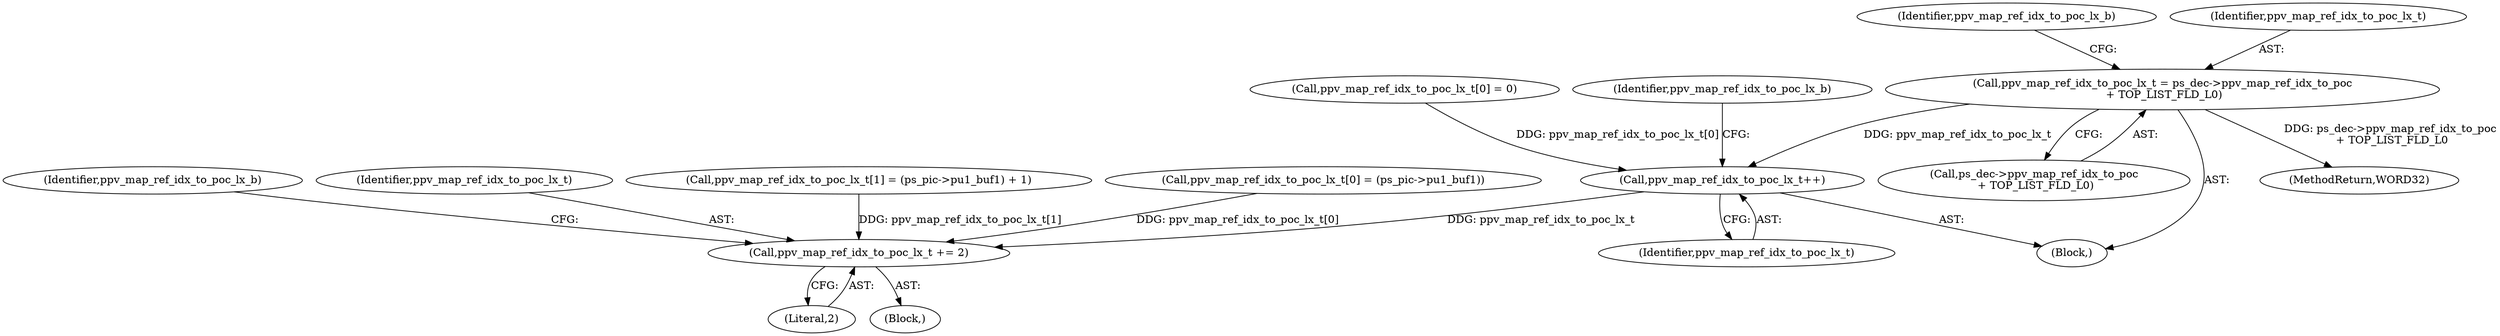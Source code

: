 digraph "0_Android_943323f1d9d3dd5c2634deb26cbe72343ca6b3db_0@integer" {
"1000583" [label="(Call,ppv_map_ref_idx_to_poc_lx_t = ps_dec->ppv_map_ref_idx_to_poc\n + TOP_LIST_FLD_L0)"];
"1000602" [label="(Call,ppv_map_ref_idx_to_poc_lx_t++)"];
"1000668" [label="(Call,ppv_map_ref_idx_to_poc_lx_t += 2)"];
"1001224" [label="(MethodReturn,WORD32)"];
"1000670" [label="(Literal,2)"];
"1000602" [label="(Call,ppv_map_ref_idx_to_poc_lx_t++)"];
"1000585" [label="(Call,ps_dec->ppv_map_ref_idx_to_poc\n + TOP_LIST_FLD_L0)"];
"1000668" [label="(Call,ppv_map_ref_idx_to_poc_lx_t += 2)"];
"1000580" [label="(Block,)"];
"1000591" [label="(Identifier,ppv_map_ref_idx_to_poc_lx_b)"];
"1000626" [label="(Block,)"];
"1000583" [label="(Call,ppv_map_ref_idx_to_poc_lx_t = ps_dec->ppv_map_ref_idx_to_poc\n + TOP_LIST_FLD_L0)"];
"1000584" [label="(Identifier,ppv_map_ref_idx_to_poc_lx_t)"];
"1000672" [label="(Identifier,ppv_map_ref_idx_to_poc_lx_b)"];
"1000669" [label="(Identifier,ppv_map_ref_idx_to_poc_lx_t)"];
"1000659" [label="(Call,ppv_map_ref_idx_to_poc_lx_t[1] = (ps_pic->pu1_buf1) + 1)"];
"1000636" [label="(Call,ppv_map_ref_idx_to_poc_lx_t[0] = (ps_pic->pu1_buf1))"];
"1000603" [label="(Identifier,ppv_map_ref_idx_to_poc_lx_t)"];
"1000597" [label="(Call,ppv_map_ref_idx_to_poc_lx_t[0] = 0)"];
"1000606" [label="(Identifier,ppv_map_ref_idx_to_poc_lx_b)"];
"1000583" -> "1000580"  [label="AST: "];
"1000583" -> "1000585"  [label="CFG: "];
"1000584" -> "1000583"  [label="AST: "];
"1000585" -> "1000583"  [label="AST: "];
"1000591" -> "1000583"  [label="CFG: "];
"1000583" -> "1001224"  [label="DDG: ps_dec->ppv_map_ref_idx_to_poc\n + TOP_LIST_FLD_L0"];
"1000583" -> "1000602"  [label="DDG: ppv_map_ref_idx_to_poc_lx_t"];
"1000602" -> "1000580"  [label="AST: "];
"1000602" -> "1000603"  [label="CFG: "];
"1000603" -> "1000602"  [label="AST: "];
"1000606" -> "1000602"  [label="CFG: "];
"1000597" -> "1000602"  [label="DDG: ppv_map_ref_idx_to_poc_lx_t[0]"];
"1000602" -> "1000668"  [label="DDG: ppv_map_ref_idx_to_poc_lx_t"];
"1000668" -> "1000626"  [label="AST: "];
"1000668" -> "1000670"  [label="CFG: "];
"1000669" -> "1000668"  [label="AST: "];
"1000670" -> "1000668"  [label="AST: "];
"1000672" -> "1000668"  [label="CFG: "];
"1000659" -> "1000668"  [label="DDG: ppv_map_ref_idx_to_poc_lx_t[1]"];
"1000636" -> "1000668"  [label="DDG: ppv_map_ref_idx_to_poc_lx_t[0]"];
}
